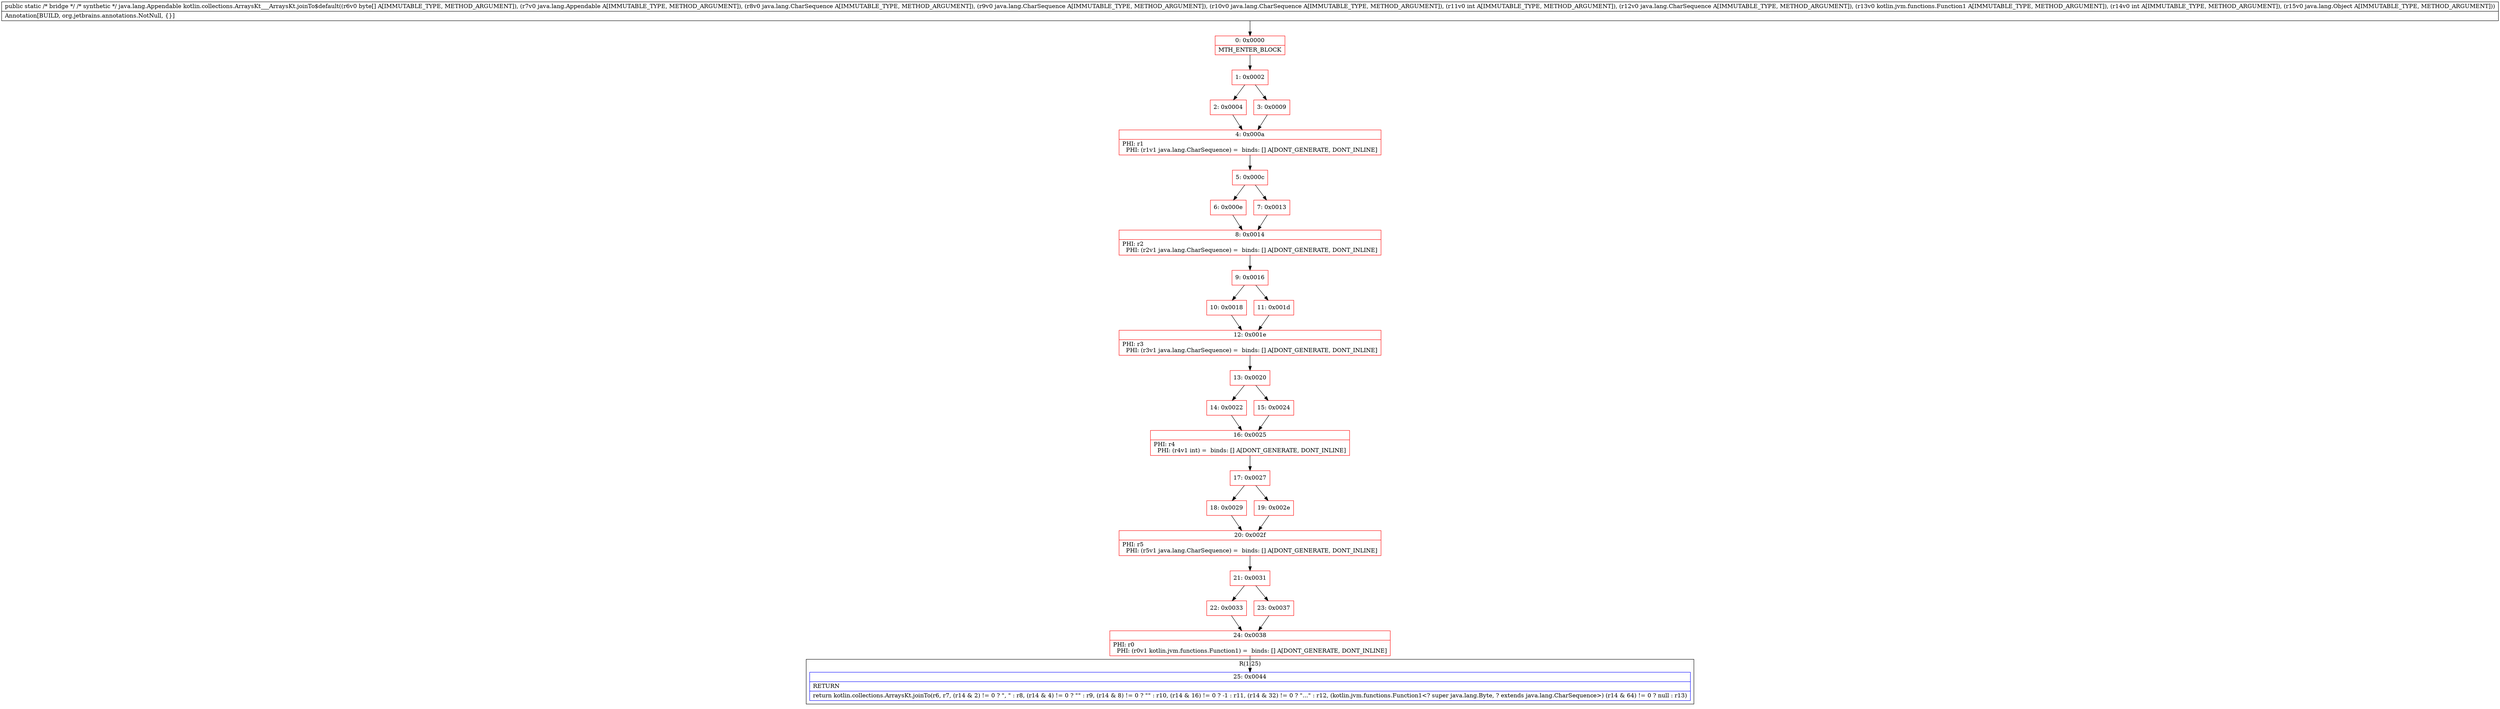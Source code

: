 digraph "CFG forkotlin.collections.ArraysKt___ArraysKt.joinTo$default([BLjava\/lang\/Appendable;Ljava\/lang\/CharSequence;Ljava\/lang\/CharSequence;Ljava\/lang\/CharSequence;ILjava\/lang\/CharSequence;Lkotlin\/jvm\/functions\/Function1;ILjava\/lang\/Object;)Ljava\/lang\/Appendable;" {
subgraph cluster_Region_2054500413 {
label = "R(1:25)";
node [shape=record,color=blue];
Node_25 [shape=record,label="{25\:\ 0x0044|RETURN\l|return kotlin.collections.ArraysKt.joinTo(r6, r7, (r14 & 2) != 0 ? \", \" : r8, (r14 & 4) != 0 ? \"\" : r9, (r14 & 8) != 0 ? \"\" : r10, (r14 & 16) != 0 ? \-1 : r11, (r14 & 32) != 0 ? \"...\" : r12, (kotlin.jvm.functions.Function1\<? super java.lang.Byte, ? extends java.lang.CharSequence\>) (r14 & 64) != 0 ? null : r13)\l}"];
}
Node_0 [shape=record,color=red,label="{0\:\ 0x0000|MTH_ENTER_BLOCK\l}"];
Node_1 [shape=record,color=red,label="{1\:\ 0x0002}"];
Node_2 [shape=record,color=red,label="{2\:\ 0x0004}"];
Node_3 [shape=record,color=red,label="{3\:\ 0x0009}"];
Node_4 [shape=record,color=red,label="{4\:\ 0x000a|PHI: r1 \l  PHI: (r1v1 java.lang.CharSequence) =  binds: [] A[DONT_GENERATE, DONT_INLINE]\l}"];
Node_5 [shape=record,color=red,label="{5\:\ 0x000c}"];
Node_6 [shape=record,color=red,label="{6\:\ 0x000e}"];
Node_7 [shape=record,color=red,label="{7\:\ 0x0013}"];
Node_8 [shape=record,color=red,label="{8\:\ 0x0014|PHI: r2 \l  PHI: (r2v1 java.lang.CharSequence) =  binds: [] A[DONT_GENERATE, DONT_INLINE]\l}"];
Node_9 [shape=record,color=red,label="{9\:\ 0x0016}"];
Node_10 [shape=record,color=red,label="{10\:\ 0x0018}"];
Node_11 [shape=record,color=red,label="{11\:\ 0x001d}"];
Node_12 [shape=record,color=red,label="{12\:\ 0x001e|PHI: r3 \l  PHI: (r3v1 java.lang.CharSequence) =  binds: [] A[DONT_GENERATE, DONT_INLINE]\l}"];
Node_13 [shape=record,color=red,label="{13\:\ 0x0020}"];
Node_14 [shape=record,color=red,label="{14\:\ 0x0022}"];
Node_15 [shape=record,color=red,label="{15\:\ 0x0024}"];
Node_16 [shape=record,color=red,label="{16\:\ 0x0025|PHI: r4 \l  PHI: (r4v1 int) =  binds: [] A[DONT_GENERATE, DONT_INLINE]\l}"];
Node_17 [shape=record,color=red,label="{17\:\ 0x0027}"];
Node_18 [shape=record,color=red,label="{18\:\ 0x0029}"];
Node_19 [shape=record,color=red,label="{19\:\ 0x002e}"];
Node_20 [shape=record,color=red,label="{20\:\ 0x002f|PHI: r5 \l  PHI: (r5v1 java.lang.CharSequence) =  binds: [] A[DONT_GENERATE, DONT_INLINE]\l}"];
Node_21 [shape=record,color=red,label="{21\:\ 0x0031}"];
Node_22 [shape=record,color=red,label="{22\:\ 0x0033}"];
Node_23 [shape=record,color=red,label="{23\:\ 0x0037}"];
Node_24 [shape=record,color=red,label="{24\:\ 0x0038|PHI: r0 \l  PHI: (r0v1 kotlin.jvm.functions.Function1) =  binds: [] A[DONT_GENERATE, DONT_INLINE]\l}"];
MethodNode[shape=record,label="{public static \/* bridge *\/ \/* synthetic *\/ java.lang.Appendable kotlin.collections.ArraysKt___ArraysKt.joinTo$default((r6v0 byte[] A[IMMUTABLE_TYPE, METHOD_ARGUMENT]), (r7v0 java.lang.Appendable A[IMMUTABLE_TYPE, METHOD_ARGUMENT]), (r8v0 java.lang.CharSequence A[IMMUTABLE_TYPE, METHOD_ARGUMENT]), (r9v0 java.lang.CharSequence A[IMMUTABLE_TYPE, METHOD_ARGUMENT]), (r10v0 java.lang.CharSequence A[IMMUTABLE_TYPE, METHOD_ARGUMENT]), (r11v0 int A[IMMUTABLE_TYPE, METHOD_ARGUMENT]), (r12v0 java.lang.CharSequence A[IMMUTABLE_TYPE, METHOD_ARGUMENT]), (r13v0 kotlin.jvm.functions.Function1 A[IMMUTABLE_TYPE, METHOD_ARGUMENT]), (r14v0 int A[IMMUTABLE_TYPE, METHOD_ARGUMENT]), (r15v0 java.lang.Object A[IMMUTABLE_TYPE, METHOD_ARGUMENT]))  | Annotation[BUILD, org.jetbrains.annotations.NotNull, \{\}]\l}"];
MethodNode -> Node_0;
Node_0 -> Node_1;
Node_1 -> Node_2;
Node_1 -> Node_3;
Node_2 -> Node_4;
Node_3 -> Node_4;
Node_4 -> Node_5;
Node_5 -> Node_6;
Node_5 -> Node_7;
Node_6 -> Node_8;
Node_7 -> Node_8;
Node_8 -> Node_9;
Node_9 -> Node_10;
Node_9 -> Node_11;
Node_10 -> Node_12;
Node_11 -> Node_12;
Node_12 -> Node_13;
Node_13 -> Node_14;
Node_13 -> Node_15;
Node_14 -> Node_16;
Node_15 -> Node_16;
Node_16 -> Node_17;
Node_17 -> Node_18;
Node_17 -> Node_19;
Node_18 -> Node_20;
Node_19 -> Node_20;
Node_20 -> Node_21;
Node_21 -> Node_22;
Node_21 -> Node_23;
Node_22 -> Node_24;
Node_23 -> Node_24;
Node_24 -> Node_25;
}


